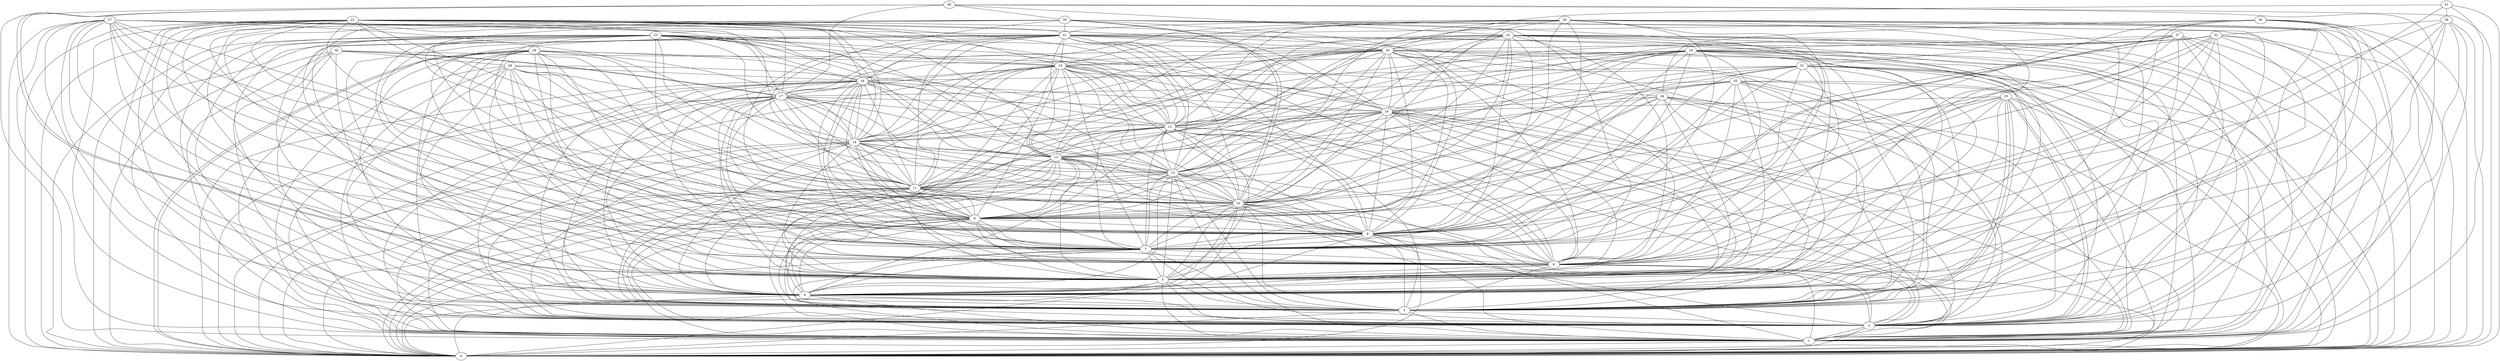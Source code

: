 graph G {
0;
1;
2;
3;
4;
5;
6;
7;
8;
9;
10;
11;
12;
13;
14;
15;
16;
17;
18;
19;
20;
21;
22;
23;
24;
25;
26;
27;
28;
29;
30;
31;
32;
33;
34;
35;
36;
37;
38;
39;
40;
41;
41--39 ;
41--20 ;
41--6 ;
41--0 ;
41--1 ;
40--1 ;
40--5 ;
40--25 ;
40--30 ;
40--17 ;
40--5 ;
40--2 ;
40--0 ;
39--5 ;
39--6 ;
39--7 ;
39--32 ;
39--3 ;
39--2 ;
39--0 ;
39--1 ;
38--4 ;
38--28 ;
38--3 ;
38--34 ;
38--17 ;
38--17 ;
38--1 ;
38--2 ;
38--0 ;
37--2 ;
37--31 ;
37--8 ;
37--6 ;
37--24 ;
37--8 ;
37--1 ;
37--0 ;
37--3 ;
37--4 ;
36--34 ;
36--8 ;
36--21 ;
36--6 ;
36--7 ;
36--1 ;
36--0 ;
36--3 ;
36--4 ;
36--2 ;
35--17 ;
35--8 ;
35--16 ;
35--6 ;
35--12 ;
35--2 ;
35--4 ;
35--0 ;
35--5 ;
35--3 ;
35--1 ;
35--7 ;
34--16 ;
34--9 ;
34--9 ;
34--13 ;
34--2 ;
34--4 ;
34--3 ;
34--1 ;
34--7 ;
34--5 ;
34--0 ;
33--2 ;
33--3 ;
33--16 ;
33--7 ;
33--3 ;
33--3 ;
33--2 ;
33--0 ;
33--8 ;
33--4 ;
33--5 ;
33--1 ;
33--10 ;
32--20 ;
32--6 ;
32--15 ;
32--13 ;
32--5 ;
32--9 ;
32--1 ;
32--0 ;
32--7 ;
32--4 ;
32--10 ;
32--8 ;
31--18 ;
31--12 ;
31--5 ;
31--2 ;
31--8 ;
31--6 ;
31--10 ;
31--7 ;
31--4 ;
31--11 ;
31--9 ;
31--1 ;
31--0 ;
30--10 ;
30--6 ;
30--21 ;
30--10 ;
30--0 ;
30--5 ;
30--7 ;
30--11 ;
30--2 ;
30--4 ;
30--8 ;
30--9 ;
30--1 ;
30--3 ;
29--0 ;
29--1 ;
29--0 ;
29--19 ;
29--9 ;
29--4 ;
29--11 ;
29--18 ;
29--2 ;
29--6 ;
29--7 ;
29--8 ;
29--5 ;
29--3 ;
29--14 ;
28--6 ;
28--9 ;
28--18 ;
28--4 ;
28--7 ;
28--14 ;
28--5 ;
28--10 ;
28--11 ;
28--1 ;
28--2 ;
28--15 ;
28--3 ;
28--8 ;
27--21 ;
27--0 ;
27--9 ;
27--2 ;
27--13 ;
27--3 ;
27--7 ;
27--10 ;
27--11 ;
27--6 ;
27--12 ;
27--5 ;
27--15 ;
27--14 ;
27--8 ;
27--4 ;
27--1 ;
26--21 ;
26--15 ;
26--11 ;
26--2 ;
26--1 ;
26--19 ;
26--8 ;
26--9 ;
26--13 ;
26--14 ;
26--0 ;
26--12 ;
26--4 ;
26--3 ;
26--10 ;
26--6 ;
26--5 ;
26--7 ;
25--4 ;
25--11 ;
25--0 ;
25--2 ;
25--20 ;
25--3 ;
25--12 ;
25--6 ;
25--16 ;
25--15 ;
25--7 ;
25--10 ;
25--1 ;
25--14 ;
25--9 ;
25--13 ;
25--5 ;
25--8 ;
24--19 ;
24--3 ;
24--5 ;
24--0 ;
24--11 ;
24--7 ;
24--13 ;
24--10 ;
24--15 ;
24--2 ;
24--6 ;
24--1 ;
24--16 ;
24--8 ;
24--4 ;
24--9 ;
24--14 ;
24--12 ;
23--8 ;
23--11 ;
23--0 ;
23--17 ;
23--14 ;
23--12 ;
23--3 ;
23--5 ;
23--16 ;
23--18 ;
23--10 ;
23--9 ;
23--19 ;
23--4 ;
23--1 ;
23--15 ;
23--20 ;
23--13 ;
23--7 ;
23--6 ;
23--2 ;
22--13 ;
22--11 ;
22--18 ;
22--14 ;
22--5 ;
22--10 ;
22--21 ;
22--0 ;
22--2 ;
22--7 ;
22--12 ;
22--15 ;
22--4 ;
22--8 ;
22--16 ;
22--17 ;
22--1 ;
22--19 ;
22--6 ;
22--3 ;
22--9 ;
22--20 ;
21--18 ;
21--20 ;
21--2 ;
21--6 ;
21--15 ;
21--5 ;
21--9 ;
21--7 ;
21--11 ;
21--4 ;
21--10 ;
21--13 ;
21--1 ;
21--12 ;
21--8 ;
21--14 ;
21--19 ;
21--16 ;
21--3 ;
21--17 ;
21--0 ;
20--13 ;
20--12 ;
20--18 ;
20--6 ;
20--9 ;
20--0 ;
20--19 ;
20--10 ;
20--4 ;
20--5 ;
20--8 ;
20--16 ;
20--1 ;
20--3 ;
20--11 ;
20--14 ;
20--2 ;
20--15 ;
20--7 ;
20--17 ;
19--3 ;
19--2 ;
19--6 ;
19--12 ;
19--11 ;
19--17 ;
19--18 ;
19--8 ;
19--9 ;
19--0 ;
19--15 ;
19--14 ;
19--10 ;
19--13 ;
19--1 ;
19--4 ;
19--7 ;
19--5 ;
19--16 ;
18--16 ;
18--5 ;
18--7 ;
18--8 ;
18--14 ;
18--2 ;
18--10 ;
18--1 ;
18--15 ;
18--17 ;
18--9 ;
18--4 ;
18--0 ;
18--13 ;
18--6 ;
18--12 ;
18--11 ;
18--3 ;
17--2 ;
17--16 ;
17--9 ;
17--4 ;
17--15 ;
17--7 ;
17--1 ;
17--5 ;
17--10 ;
17--0 ;
17--8 ;
17--13 ;
17--12 ;
17--3 ;
17--6 ;
17--11 ;
17--14 ;
16--0 ;
16--13 ;
16--5 ;
16--12 ;
16--10 ;
16--3 ;
16--4 ;
16--15 ;
16--2 ;
16--9 ;
16--8 ;
16--1 ;
16--14 ;
16--6 ;
16--7 ;
16--11 ;
15--0 ;
15--4 ;
15--6 ;
15--2 ;
15--10 ;
15--14 ;
15--12 ;
15--13 ;
15--7 ;
15--9 ;
15--1 ;
15--11 ;
15--5 ;
15--3 ;
15--8 ;
14--2 ;
14--12 ;
14--4 ;
14--8 ;
14--3 ;
14--0 ;
14--5 ;
14--9 ;
14--6 ;
14--13 ;
14--7 ;
14--1 ;
14--11 ;
14--10 ;
13--8 ;
13--1 ;
13--5 ;
13--3 ;
13--12 ;
13--7 ;
13--10 ;
13--4 ;
13--6 ;
13--2 ;
13--0 ;
13--11 ;
13--9 ;
12--3 ;
12--8 ;
12--6 ;
12--2 ;
12--0 ;
12--7 ;
12--10 ;
12--4 ;
12--5 ;
12--11 ;
12--1 ;
12--9 ;
11--1 ;
11--7 ;
11--5 ;
11--4 ;
11--9 ;
11--3 ;
11--6 ;
11--10 ;
11--0 ;
11--8 ;
11--2 ;
10--9 ;
10--5 ;
10--8 ;
10--3 ;
10--1 ;
10--6 ;
10--2 ;
10--0 ;
10--4 ;
10--7 ;
9--7 ;
9--3 ;
9--1 ;
9--5 ;
9--6 ;
9--2 ;
9--0 ;
9--4 ;
9--8 ;
8--4 ;
8--3 ;
8--0 ;
8--6 ;
8--7 ;
8--5 ;
8--2 ;
8--1 ;
7--3 ;
7--4 ;
7--6 ;
7--1 ;
7--5 ;
7--2 ;
7--0 ;
6--1 ;
6--3 ;
6--4 ;
6--5 ;
6--0 ;
6--2 ;
5--4 ;
5--3 ;
5--1 ;
5--0 ;
5--2 ;
4--1 ;
4--2 ;
4--3 ;
4--0 ;
3--1 ;
3--2 ;
3--0 ;
2--0 ;
2--1 ;
1--0 ;
}
